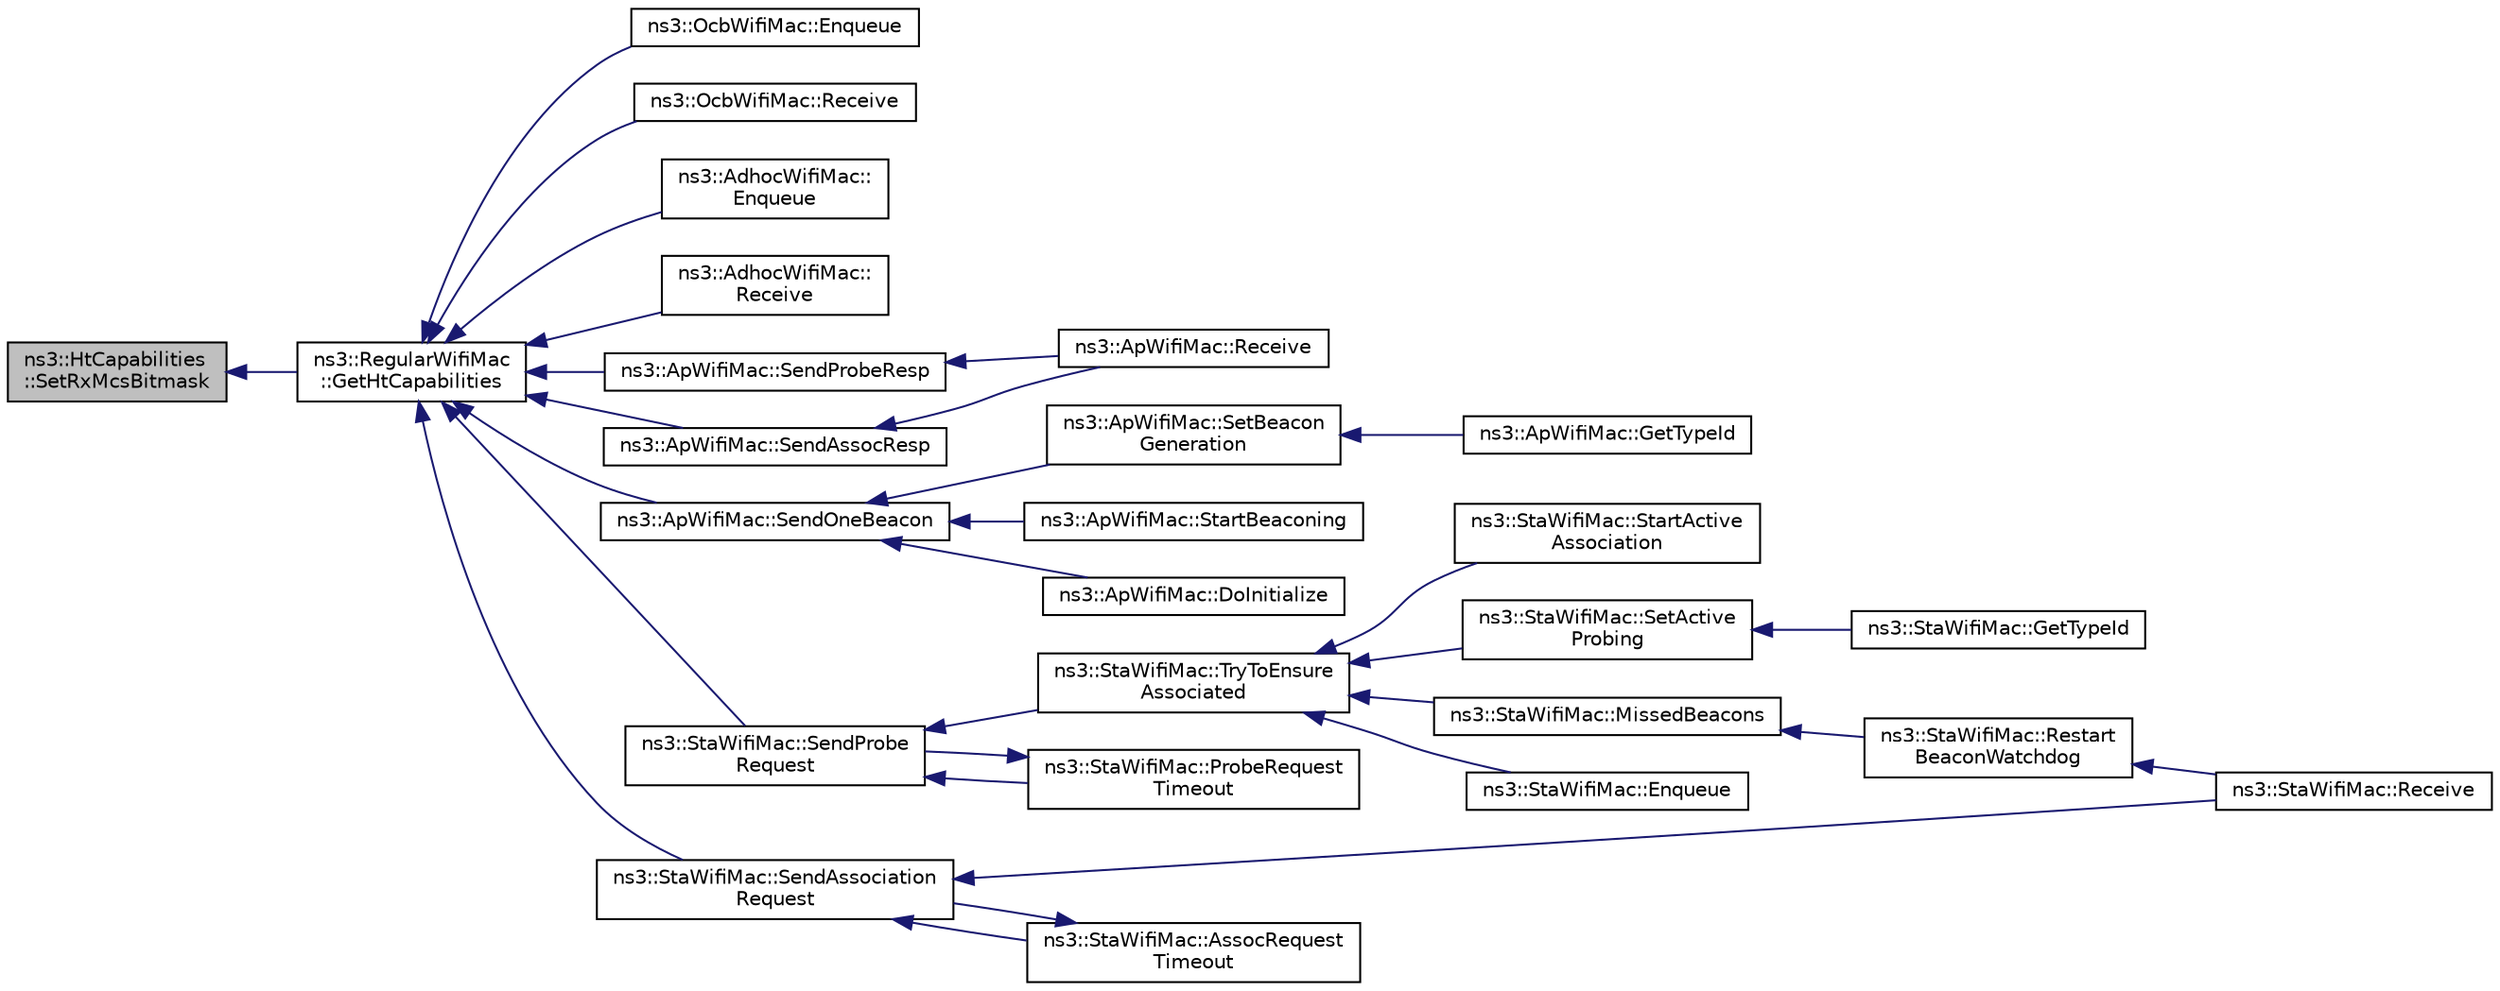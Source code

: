digraph "ns3::HtCapabilities::SetRxMcsBitmask"
{
  edge [fontname="Helvetica",fontsize="10",labelfontname="Helvetica",labelfontsize="10"];
  node [fontname="Helvetica",fontsize="10",shape=record];
  rankdir="LR";
  Node1 [label="ns3::HtCapabilities\l::SetRxMcsBitmask",height=0.2,width=0.4,color="black", fillcolor="grey75", style="filled", fontcolor="black"];
  Node1 -> Node2 [dir="back",color="midnightblue",fontsize="10",style="solid"];
  Node2 [label="ns3::RegularWifiMac\l::GetHtCapabilities",height=0.2,width=0.4,color="black", fillcolor="white", style="filled",URL="$df/db9/classns3_1_1RegularWifiMac.html#ae2b0a52735a938a0f1ca233397ae2185"];
  Node2 -> Node3 [dir="back",color="midnightblue",fontsize="10",style="solid"];
  Node3 [label="ns3::OcbWifiMac::Enqueue",height=0.2,width=0.4,color="black", fillcolor="white", style="filled",URL="$d0/dd1/classns3_1_1OcbWifiMac.html#a0e2d6d1c5841a46d5649a9b31cf9d51c"];
  Node2 -> Node4 [dir="back",color="midnightblue",fontsize="10",style="solid"];
  Node4 [label="ns3::OcbWifiMac::Receive",height=0.2,width=0.4,color="black", fillcolor="white", style="filled",URL="$d0/dd1/classns3_1_1OcbWifiMac.html#ad025b0fd981998bf3c527a9c4a719962"];
  Node2 -> Node5 [dir="back",color="midnightblue",fontsize="10",style="solid"];
  Node5 [label="ns3::AdhocWifiMac::\lEnqueue",height=0.2,width=0.4,color="black", fillcolor="white", style="filled",URL="$da/dec/classns3_1_1AdhocWifiMac.html#a743d39d87f61965d34d41292b0650b87"];
  Node2 -> Node6 [dir="back",color="midnightblue",fontsize="10",style="solid"];
  Node6 [label="ns3::AdhocWifiMac::\lReceive",height=0.2,width=0.4,color="black", fillcolor="white", style="filled",URL="$da/dec/classns3_1_1AdhocWifiMac.html#a5abc017d64f109b0599e9cc123cbfeb8"];
  Node2 -> Node7 [dir="back",color="midnightblue",fontsize="10",style="solid"];
  Node7 [label="ns3::ApWifiMac::SendProbeResp",height=0.2,width=0.4,color="black", fillcolor="white", style="filled",URL="$d0/d51/classns3_1_1ApWifiMac.html#a0a9fcbd87326c5c56644deb3504038df"];
  Node7 -> Node8 [dir="back",color="midnightblue",fontsize="10",style="solid"];
  Node8 [label="ns3::ApWifiMac::Receive",height=0.2,width=0.4,color="black", fillcolor="white", style="filled",URL="$d0/d51/classns3_1_1ApWifiMac.html#ab7e832f29bf91319e3ecdf0de7d5d598"];
  Node2 -> Node9 [dir="back",color="midnightblue",fontsize="10",style="solid"];
  Node9 [label="ns3::ApWifiMac::SendAssocResp",height=0.2,width=0.4,color="black", fillcolor="white", style="filled",URL="$d0/d51/classns3_1_1ApWifiMac.html#a0a36426da94f43b0a9136adf4e58f425"];
  Node9 -> Node8 [dir="back",color="midnightblue",fontsize="10",style="solid"];
  Node2 -> Node10 [dir="back",color="midnightblue",fontsize="10",style="solid"];
  Node10 [label="ns3::ApWifiMac::SendOneBeacon",height=0.2,width=0.4,color="black", fillcolor="white", style="filled",URL="$d0/d51/classns3_1_1ApWifiMac.html#a6c8cbc0fc95f3eaf4840d4ffcf78fac5"];
  Node10 -> Node11 [dir="back",color="midnightblue",fontsize="10",style="solid"];
  Node11 [label="ns3::ApWifiMac::SetBeacon\lGeneration",height=0.2,width=0.4,color="black", fillcolor="white", style="filled",URL="$d0/d51/classns3_1_1ApWifiMac.html#a09ad3b96835cb8fac18783423d3e57a7"];
  Node11 -> Node12 [dir="back",color="midnightblue",fontsize="10",style="solid"];
  Node12 [label="ns3::ApWifiMac::GetTypeId",height=0.2,width=0.4,color="black", fillcolor="white", style="filled",URL="$d0/d51/classns3_1_1ApWifiMac.html#aa7cd3c1ec15889267ab5b5e183b91d2b",tooltip="Get the type ID. "];
  Node10 -> Node13 [dir="back",color="midnightblue",fontsize="10",style="solid"];
  Node13 [label="ns3::ApWifiMac::StartBeaconing",height=0.2,width=0.4,color="black", fillcolor="white", style="filled",URL="$d0/d51/classns3_1_1ApWifiMac.html#ae26ad921c3064d5e174c27860c41dfdd"];
  Node10 -> Node14 [dir="back",color="midnightblue",fontsize="10",style="solid"];
  Node14 [label="ns3::ApWifiMac::DoInitialize",height=0.2,width=0.4,color="black", fillcolor="white", style="filled",URL="$d0/d51/classns3_1_1ApWifiMac.html#a398b0e04d5c31b7459358a459beff098"];
  Node2 -> Node15 [dir="back",color="midnightblue",fontsize="10",style="solid"];
  Node15 [label="ns3::StaWifiMac::SendProbe\lRequest",height=0.2,width=0.4,color="black", fillcolor="white", style="filled",URL="$de/dbf/classns3_1_1StaWifiMac.html#a2280584632094368d217112ceb2c4e44"];
  Node15 -> Node16 [dir="back",color="midnightblue",fontsize="10",style="solid"];
  Node16 [label="ns3::StaWifiMac::TryToEnsure\lAssociated",height=0.2,width=0.4,color="black", fillcolor="white", style="filled",URL="$de/dbf/classns3_1_1StaWifiMac.html#a545fb78eb8b89ee48512820e31d76a81"];
  Node16 -> Node17 [dir="back",color="midnightblue",fontsize="10",style="solid"];
  Node17 [label="ns3::StaWifiMac::StartActive\lAssociation",height=0.2,width=0.4,color="black", fillcolor="white", style="filled",URL="$de/dbf/classns3_1_1StaWifiMac.html#aaa21db3777f643456ca7c37f13a4a283"];
  Node16 -> Node18 [dir="back",color="midnightblue",fontsize="10",style="solid"];
  Node18 [label="ns3::StaWifiMac::SetActive\lProbing",height=0.2,width=0.4,color="black", fillcolor="white", style="filled",URL="$de/dbf/classns3_1_1StaWifiMac.html#acd68ef0ad1aec613b5ba224988d559ea"];
  Node18 -> Node19 [dir="back",color="midnightblue",fontsize="10",style="solid"];
  Node19 [label="ns3::StaWifiMac::GetTypeId",height=0.2,width=0.4,color="black", fillcolor="white", style="filled",URL="$de/dbf/classns3_1_1StaWifiMac.html#a9a7063e5d183bb288d8ab157a102196c",tooltip="Get the type ID. "];
  Node16 -> Node20 [dir="back",color="midnightblue",fontsize="10",style="solid"];
  Node20 [label="ns3::StaWifiMac::MissedBeacons",height=0.2,width=0.4,color="black", fillcolor="white", style="filled",URL="$de/dbf/classns3_1_1StaWifiMac.html#a973a8b9cda122dd3b22cda3c4073bcd1"];
  Node20 -> Node21 [dir="back",color="midnightblue",fontsize="10",style="solid"];
  Node21 [label="ns3::StaWifiMac::Restart\lBeaconWatchdog",height=0.2,width=0.4,color="black", fillcolor="white", style="filled",URL="$de/dbf/classns3_1_1StaWifiMac.html#a873848ee518a0190f8feb3551f3d5969"];
  Node21 -> Node22 [dir="back",color="midnightblue",fontsize="10",style="solid"];
  Node22 [label="ns3::StaWifiMac::Receive",height=0.2,width=0.4,color="black", fillcolor="white", style="filled",URL="$de/dbf/classns3_1_1StaWifiMac.html#ac11352c9502acc4b612224fc172c28f8"];
  Node16 -> Node23 [dir="back",color="midnightblue",fontsize="10",style="solid"];
  Node23 [label="ns3::StaWifiMac::Enqueue",height=0.2,width=0.4,color="black", fillcolor="white", style="filled",URL="$de/dbf/classns3_1_1StaWifiMac.html#aac28ec947ebda4162641f9694f5cac28"];
  Node15 -> Node24 [dir="back",color="midnightblue",fontsize="10",style="solid"];
  Node24 [label="ns3::StaWifiMac::ProbeRequest\lTimeout",height=0.2,width=0.4,color="black", fillcolor="white", style="filled",URL="$de/dbf/classns3_1_1StaWifiMac.html#a5d436d0e8da0cfd8d7d3cd8013956efe"];
  Node24 -> Node15 [dir="back",color="midnightblue",fontsize="10",style="solid"];
  Node2 -> Node25 [dir="back",color="midnightblue",fontsize="10",style="solid"];
  Node25 [label="ns3::StaWifiMac::SendAssociation\lRequest",height=0.2,width=0.4,color="black", fillcolor="white", style="filled",URL="$de/dbf/classns3_1_1StaWifiMac.html#a2cc593da25f98afa856f249d02cb38e0"];
  Node25 -> Node26 [dir="back",color="midnightblue",fontsize="10",style="solid"];
  Node26 [label="ns3::StaWifiMac::AssocRequest\lTimeout",height=0.2,width=0.4,color="black", fillcolor="white", style="filled",URL="$de/dbf/classns3_1_1StaWifiMac.html#a76c7409a492791cc1c3f35d779072371"];
  Node26 -> Node25 [dir="back",color="midnightblue",fontsize="10",style="solid"];
  Node25 -> Node22 [dir="back",color="midnightblue",fontsize="10",style="solid"];
}
